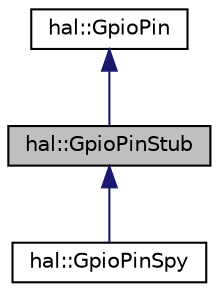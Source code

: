 digraph "hal::GpioPinStub"
{
 // INTERACTIVE_SVG=YES
  edge [fontname="Helvetica",fontsize="10",labelfontname="Helvetica",labelfontsize="10"];
  node [fontname="Helvetica",fontsize="10",shape=record];
  Node0 [label="hal::GpioPinStub",height=0.2,width=0.4,color="black", fillcolor="grey75", style="filled", fontcolor="black"];
  Node1 -> Node0 [dir="back",color="midnightblue",fontsize="10",style="solid",fontname="Helvetica"];
  Node1 [label="hal::GpioPin",height=0.2,width=0.4,color="black", fillcolor="white", style="filled",URL="$d7/d8c/classhal_1_1_gpio_pin.html"];
  Node0 -> Node2 [dir="back",color="midnightblue",fontsize="10",style="solid",fontname="Helvetica"];
  Node2 [label="hal::GpioPinSpy",height=0.2,width=0.4,color="black", fillcolor="white", style="filled",URL="$d1/d1e/classhal_1_1_gpio_pin_spy.html"];
}
